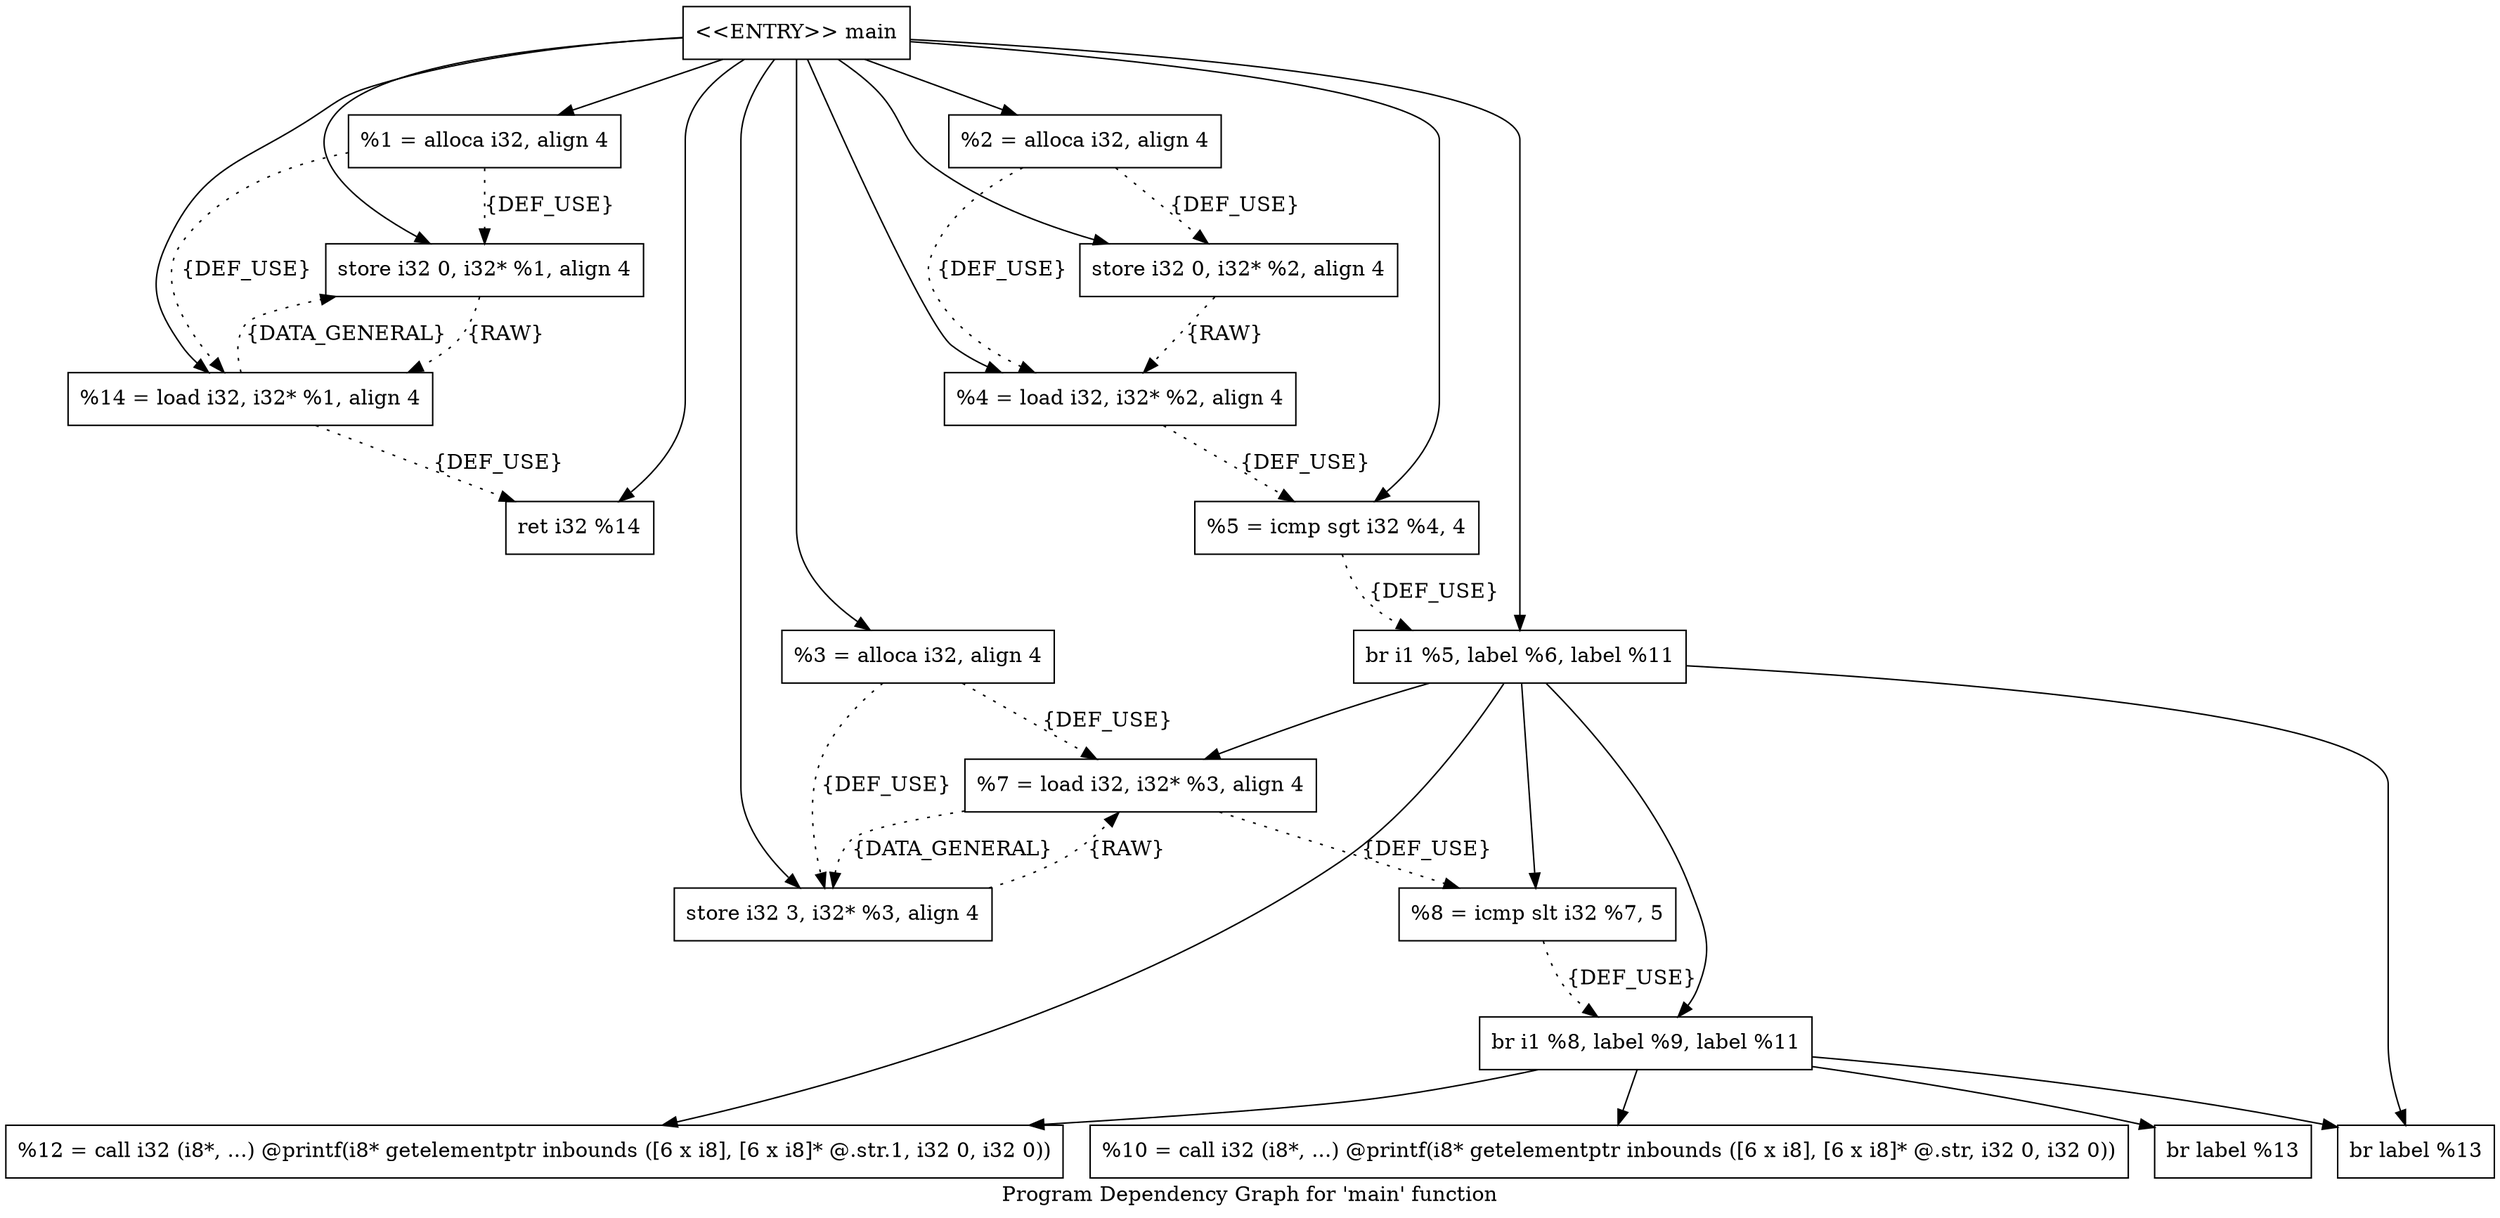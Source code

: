 digraph "Program Dependency Graph for 'main' function" {
	label="Program Dependency Graph for 'main' function";

	Node0x83b9f10 [shape=record,label="{  %1 = alloca i32, align 4}"];
	Node0x83b9f10 -> Node0x83c02d0[style=dotted,label = "{DEF_USE}" ];
	Node0x83b9f10 -> Node0x83c0340[style=dotted,label = "{DEF_USE}" ];
	Node0x83c02d0 [shape=record,label="{  store i32 0, i32* %1, align 4}"];
	Node0x83c02d0 -> Node0x83c0340[style=dotted,label = "{RAW} "];
	Node0x83c0340 [shape=record,label="{  %14 = load i32, i32* %1, align 4}"];
	Node0x83c0340 -> Node0x83c02d0[style=dotted, label = "{DATA_GENERAL}"];
	Node0x83c0340 -> Node0x83be710[style=dotted,label = "{DEF_USE}" ];
	Node0x83be420 [shape=record,label="{  %2 = alloca i32, align 4}"];
	Node0x83be420 -> Node0x83be490[style=dotted,label = "{DEF_USE}" ];
	Node0x83be420 -> Node0x83c03b0[style=dotted,label = "{DEF_USE}" ];
	Node0x83be490 [shape=record,label="{  store i32 0, i32* %2, align 4}"];
	Node0x83be490 -> Node0x83c03b0[style=dotted,label = "{RAW} "];
	Node0x83c03b0 [shape=record,label="{  %4 = load i32, i32* %2, align 4}"];
	Node0x83c03b0 -> Node0x83be7d0[style=dotted,label = "{DEF_USE}" ];
	Node0x83be5c0 [shape=record,label="{  %3 = alloca i32, align 4}"];
	Node0x83be5c0 -> Node0x83be630[style=dotted,label = "{DEF_USE}" ];
	Node0x83be5c0 -> Node0x83be6a0[style=dotted,label = "{DEF_USE}" ];
	Node0x83be630 [shape=record,label="{  store i32 3, i32* %3, align 4}"];
	Node0x83be630 -> Node0x83be6a0[style=dotted,label = "{RAW} "];
	Node0x83be6a0 [shape=record,label="{  %7 = load i32, i32* %3, align 4}"];
	Node0x83be6a0 -> Node0x83be630[style=dotted, label = "{DATA_GENERAL}"];
	Node0x83be6a0 -> Node0x83be910[style=dotted,label = "{DEF_USE}" ];
	Node0x83be7d0 [shape=record,label="{  %5 = icmp sgt i32 %4, 4}"];
	Node0x83be7d0 -> Node0x83be860[style=dotted,label = "{DEF_USE}" ];
	Node0x83be860 [shape=record,label="{  br i1 %5, label %6, label %11}"];
	Node0x83be860 -> Node0x83be6a0;
	Node0x83be860 -> Node0x83be910;
	Node0x83be860 -> Node0x83be9b0;
	Node0x83be860 -> Node0x83be980;
	Node0x83be860 -> Node0x83bea60;
	Node0x83be910 [shape=record,label="{  %8 = icmp slt i32 %7, 5}"];
	Node0x83be910 -> Node0x83be9b0[style=dotted,label = "{DEF_USE}" ];
	Node0x83be9b0 [shape=record,label="{  br i1 %8, label %9, label %11}"];
	Node0x83be9b0 -> Node0x83beb90;
	Node0x83be9b0 -> Node0x83bec20;
	Node0x83be9b0 -> Node0x83be980;
	Node0x83be9b0 -> Node0x83bea60;
	Node0x83be980 [shape=record,label="{  %12 = call i32 (i8*, ...) @printf(i8* getelementptr inbounds ([6 x i8], [6 x i8]* @.str.1, i32 0, i32 0))}"];
	Node0x83bea60 [shape=record,label="{  br label %13}"];
	Node0x83beb90 [shape=record,label="{  %10 = call i32 (i8*, ...) @printf(i8* getelementptr inbounds ([6 x i8], [6 x i8]* @.str, i32 0, i32 0))}"];
	Node0x83bec20 [shape=record,label="{  br label %13}"];
	Node0x83be710 [shape=record,label="{  ret i32 %14}"];
	Node0x83bc980 [shape=record,label="{\<\<ENTRY\>\> main}"];
	Node0x83bc980 -> Node0x83b9f10;
	Node0x83bc980 -> Node0x83be420;
	Node0x83bc980 -> Node0x83be5c0;
	Node0x83bc980 -> Node0x83c02d0;
	Node0x83bc980 -> Node0x83be490;
	Node0x83bc980 -> Node0x83be630;
	Node0x83bc980 -> Node0x83c03b0;
	Node0x83bc980 -> Node0x83be7d0;
	Node0x83bc980 -> Node0x83be860;
	Node0x83bc980 -> Node0x83c0340;
	Node0x83bc980 -> Node0x83be710;
}
